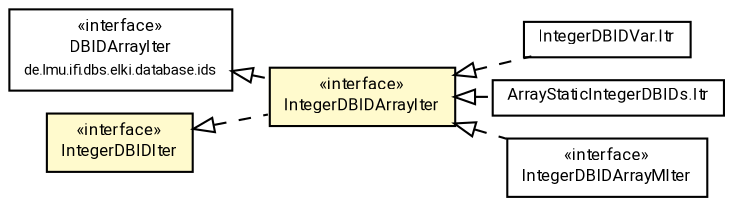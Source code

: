 #!/usr/local/bin/dot
#
# Class diagram 
# Generated by UMLGraph version R5_7_2-60-g0e99a6 (http://www.spinellis.gr/umlgraph/)
#

digraph G {
	graph [fontnames="svg"]
	edge [fontname="Roboto",fontsize=7,labelfontname="Roboto",labelfontsize=7,color="black"];
	node [fontname="Roboto",fontcolor="black",fontsize=8,shape=plaintext,margin=0,width=0,height=0];
	nodesep=0.15;
	ranksep=0.25;
	rankdir=LR;
	// de.lmu.ifi.dbs.elki.database.ids.DBIDArrayIter
	c5343289 [label=<<table title="de.lmu.ifi.dbs.elki.database.ids.DBIDArrayIter" border="0" cellborder="1" cellspacing="0" cellpadding="2" href="../DBIDArrayIter.html" target="_parent">
		<tr><td><table border="0" cellspacing="0" cellpadding="1">
		<tr><td align="center" balign="center"> &#171;interface&#187; </td></tr>
		<tr><td align="center" balign="center"> <font face="Roboto">DBIDArrayIter</font> </td></tr>
		<tr><td align="center" balign="center"> <font face="Roboto" point-size="7.0">de.lmu.ifi.dbs.elki.database.ids</font> </td></tr>
		</table></td></tr>
		</table>>, URL="../DBIDArrayIter.html"];
	// de.lmu.ifi.dbs.elki.database.ids.integer.IntegerDBIDVar.Itr
	c5343354 [label=<<table title="de.lmu.ifi.dbs.elki.database.ids.integer.IntegerDBIDVar.Itr" border="0" cellborder="1" cellspacing="0" cellpadding="2" href="IntegerDBIDVar.Itr.html" target="_parent">
		<tr><td><table border="0" cellspacing="0" cellpadding="1">
		<tr><td align="center" balign="center"> <font face="Roboto">IntegerDBIDVar.Itr</font> </td></tr>
		</table></td></tr>
		</table>>, URL="IntegerDBIDVar.Itr.html"];
	// de.lmu.ifi.dbs.elki.database.ids.integer.IntegerDBIDIter
	c5343355 [label=<<table title="de.lmu.ifi.dbs.elki.database.ids.integer.IntegerDBIDIter" border="0" cellborder="1" cellspacing="0" cellpadding="2" bgcolor="LemonChiffon" href="IntegerDBIDIter.html" target="_parent">
		<tr><td><table border="0" cellspacing="0" cellpadding="1">
		<tr><td align="center" balign="center"> &#171;interface&#187; </td></tr>
		<tr><td align="center" balign="center"> <font face="Roboto">IntegerDBIDIter</font> </td></tr>
		</table></td></tr>
		</table>>, URL="IntegerDBIDIter.html"];
	// de.lmu.ifi.dbs.elki.database.ids.integer.ArrayStaticIntegerDBIDs.Itr
	c5343370 [label=<<table title="de.lmu.ifi.dbs.elki.database.ids.integer.ArrayStaticIntegerDBIDs.Itr" border="0" cellborder="1" cellspacing="0" cellpadding="2" href="ArrayStaticIntegerDBIDs.Itr.html" target="_parent">
		<tr><td><table border="0" cellspacing="0" cellpadding="1">
		<tr><td align="center" balign="center"> <font face="Roboto">ArrayStaticIntegerDBIDs.Itr</font> </td></tr>
		</table></td></tr>
		</table>>, URL="ArrayStaticIntegerDBIDs.Itr.html"];
	// de.lmu.ifi.dbs.elki.database.ids.integer.IntegerDBIDArrayMIter
	c5343373 [label=<<table title="de.lmu.ifi.dbs.elki.database.ids.integer.IntegerDBIDArrayMIter" border="0" cellborder="1" cellspacing="0" cellpadding="2" href="IntegerDBIDArrayMIter.html" target="_parent">
		<tr><td><table border="0" cellspacing="0" cellpadding="1">
		<tr><td align="center" balign="center"> &#171;interface&#187; </td></tr>
		<tr><td align="center" balign="center"> <font face="Roboto">IntegerDBIDArrayMIter</font> </td></tr>
		</table></td></tr>
		</table>>, URL="IntegerDBIDArrayMIter.html"];
	// de.lmu.ifi.dbs.elki.database.ids.integer.IntegerDBIDArrayIter
	c5343390 [label=<<table title="de.lmu.ifi.dbs.elki.database.ids.integer.IntegerDBIDArrayIter" border="0" cellborder="1" cellspacing="0" cellpadding="2" bgcolor="lemonChiffon" href="IntegerDBIDArrayIter.html" target="_parent">
		<tr><td><table border="0" cellspacing="0" cellpadding="1">
		<tr><td align="center" balign="center"> &#171;interface&#187; </td></tr>
		<tr><td align="center" balign="center"> <font face="Roboto">IntegerDBIDArrayIter</font> </td></tr>
		</table></td></tr>
		</table>>, URL="IntegerDBIDArrayIter.html"];
	// de.lmu.ifi.dbs.elki.database.ids.integer.IntegerDBIDVar.Itr implements de.lmu.ifi.dbs.elki.database.ids.integer.IntegerDBIDArrayIter
	c5343390 -> c5343354 [arrowtail=empty,style=dashed,dir=back,weight=9];
	// de.lmu.ifi.dbs.elki.database.ids.integer.ArrayStaticIntegerDBIDs.Itr implements de.lmu.ifi.dbs.elki.database.ids.integer.IntegerDBIDArrayIter
	c5343390 -> c5343370 [arrowtail=empty,style=dashed,dir=back,weight=9];
	// de.lmu.ifi.dbs.elki.database.ids.integer.IntegerDBIDArrayMIter implements de.lmu.ifi.dbs.elki.database.ids.integer.IntegerDBIDArrayIter
	c5343390 -> c5343373 [arrowtail=empty,style=dashed,dir=back,weight=9];
	// de.lmu.ifi.dbs.elki.database.ids.integer.IntegerDBIDArrayIter implements de.lmu.ifi.dbs.elki.database.ids.integer.IntegerDBIDIter
	c5343355 -> c5343390 [arrowtail=empty,style=dashed,dir=back,weight=9];
	// de.lmu.ifi.dbs.elki.database.ids.integer.IntegerDBIDArrayIter implements de.lmu.ifi.dbs.elki.database.ids.DBIDArrayIter
	c5343289 -> c5343390 [arrowtail=empty,style=dashed,dir=back,weight=9];
}

